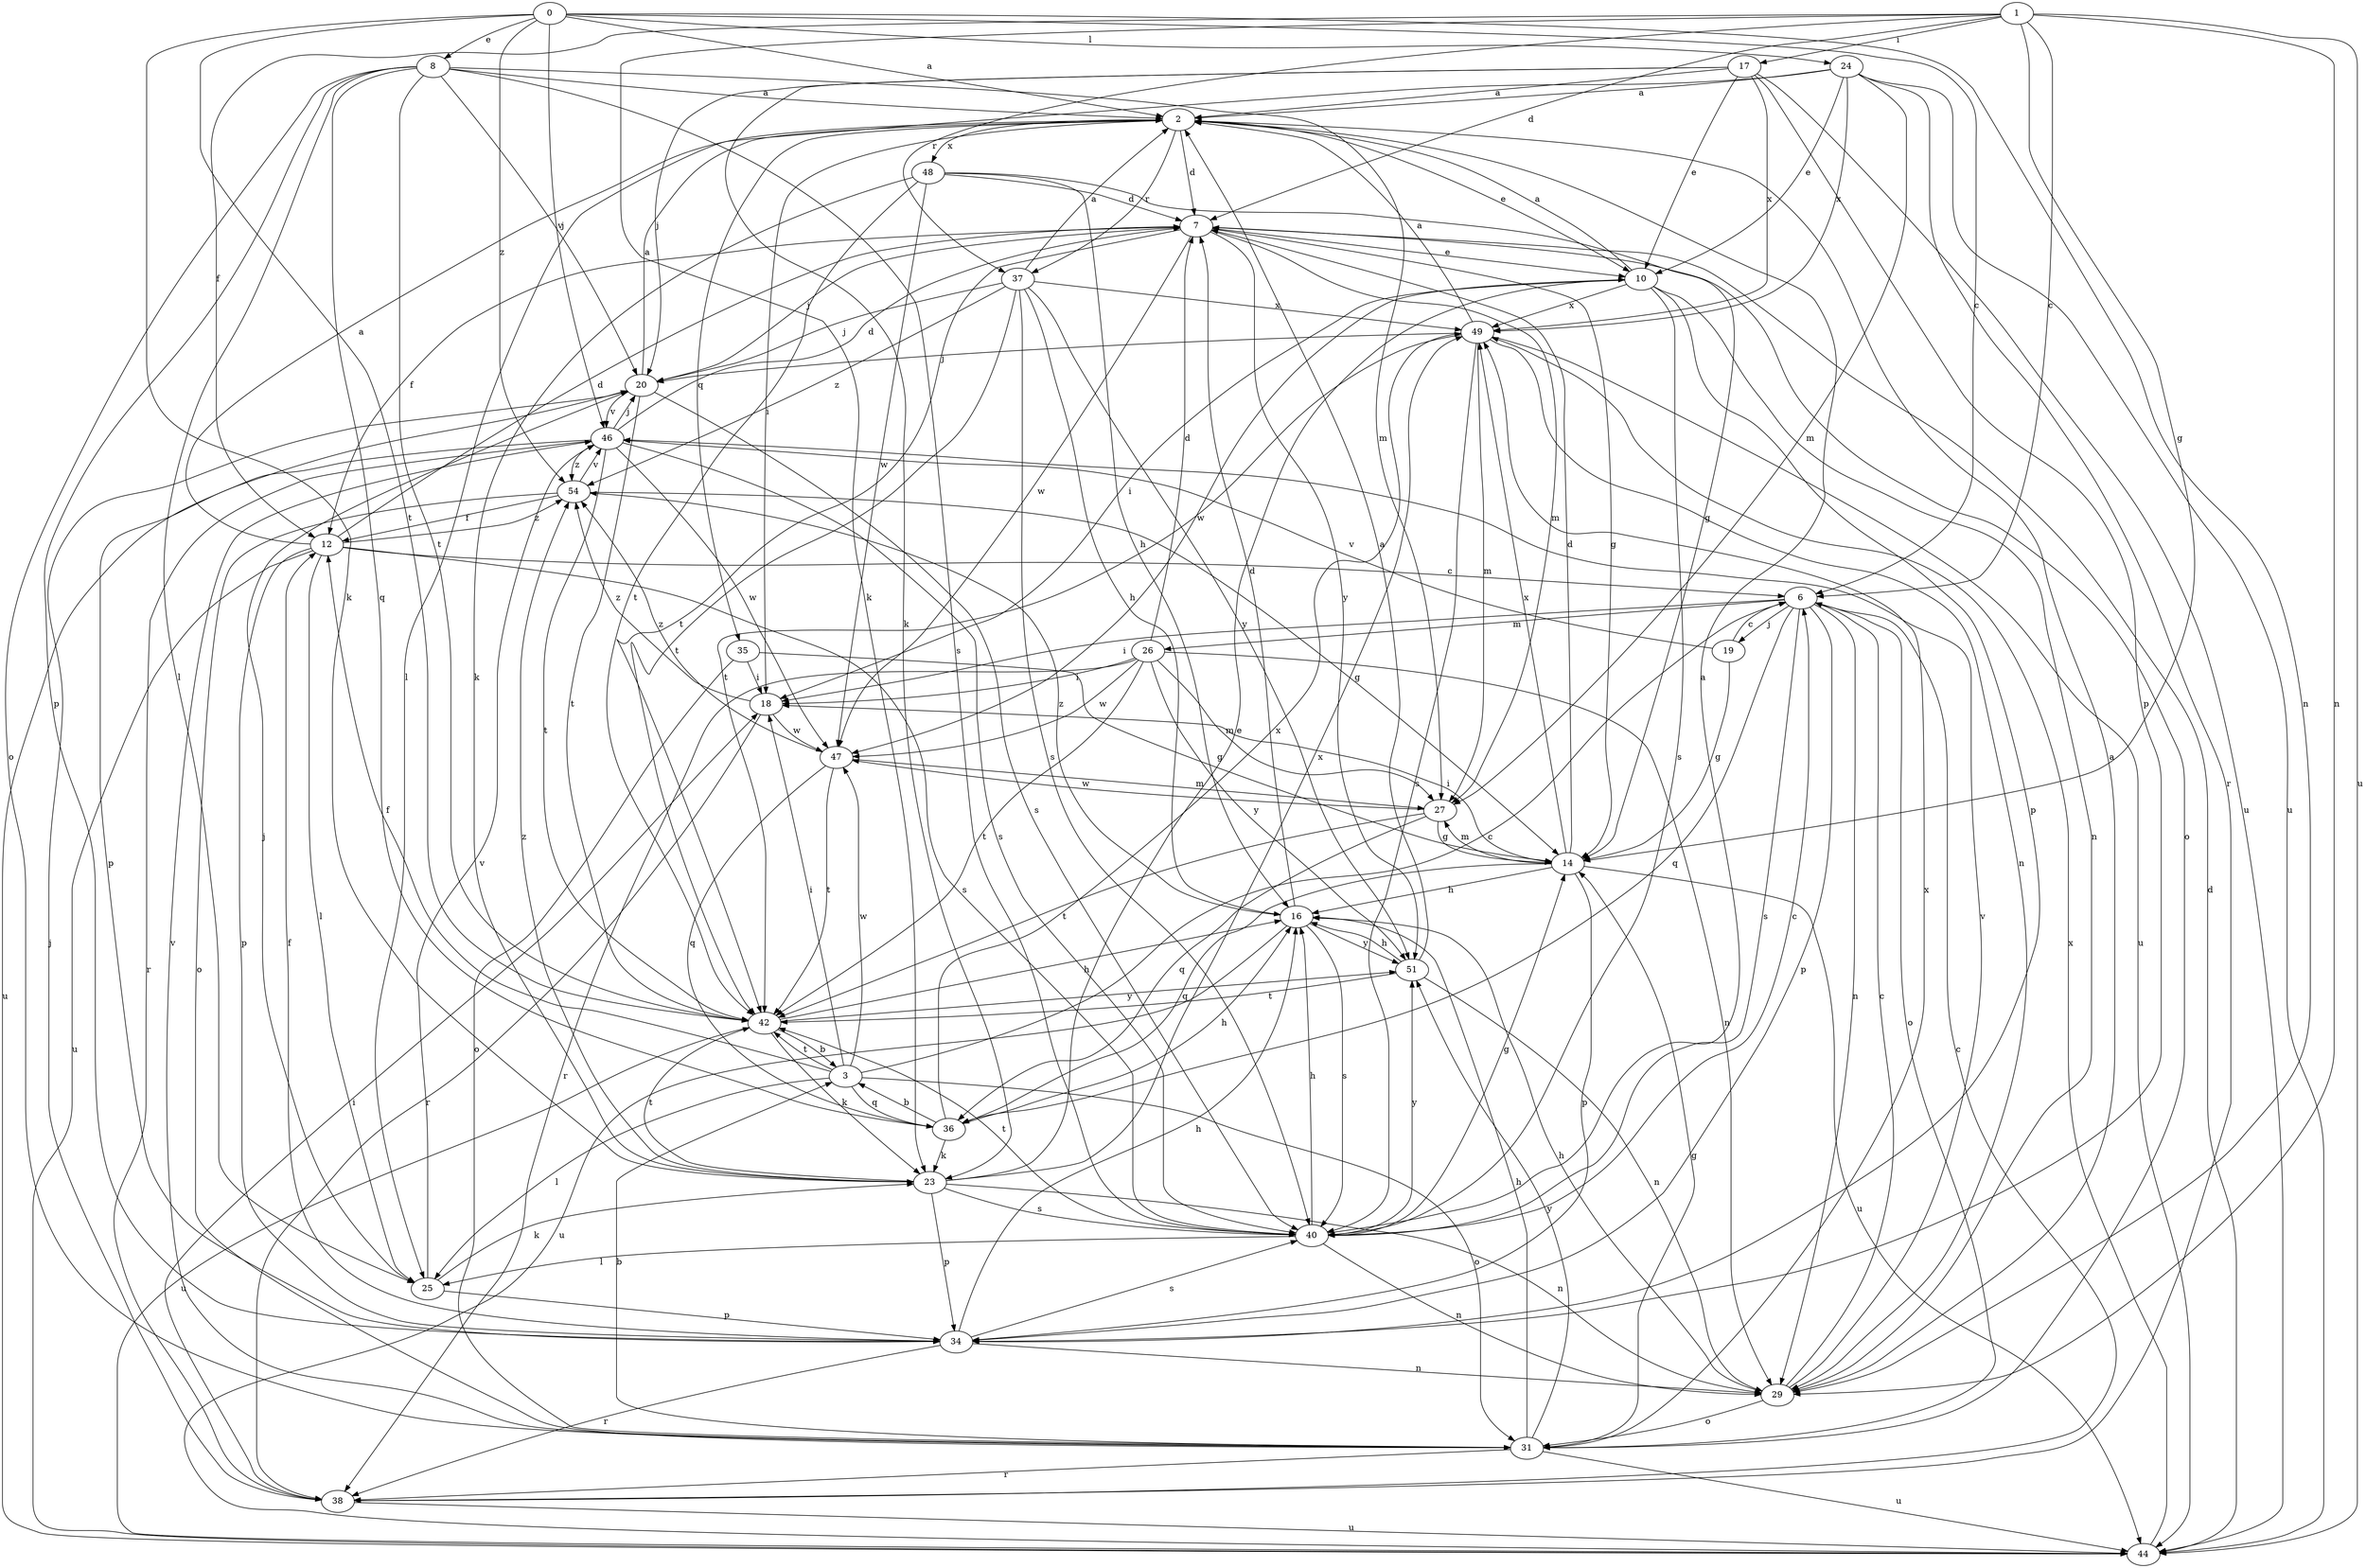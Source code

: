 strict digraph  {
0;
1;
2;
3;
6;
7;
8;
10;
12;
14;
16;
17;
18;
19;
20;
23;
24;
25;
26;
27;
29;
31;
34;
35;
36;
37;
38;
40;
42;
44;
46;
47;
48;
49;
51;
54;
0 -> 2  [label=a];
0 -> 6  [label=c];
0 -> 8  [label=e];
0 -> 23  [label=k];
0 -> 24  [label=l];
0 -> 29  [label=n];
0 -> 42  [label=t];
0 -> 46  [label=v];
0 -> 54  [label=z];
1 -> 6  [label=c];
1 -> 7  [label=d];
1 -> 12  [label=f];
1 -> 14  [label=g];
1 -> 17  [label=i];
1 -> 23  [label=k];
1 -> 29  [label=n];
1 -> 37  [label=r];
1 -> 44  [label=u];
2 -> 7  [label=d];
2 -> 10  [label=e];
2 -> 18  [label=i];
2 -> 35  [label=q];
2 -> 37  [label=r];
2 -> 48  [label=x];
3 -> 6  [label=c];
3 -> 12  [label=f];
3 -> 18  [label=i];
3 -> 25  [label=l];
3 -> 31  [label=o];
3 -> 36  [label=q];
3 -> 42  [label=t];
3 -> 47  [label=w];
6 -> 18  [label=i];
6 -> 19  [label=j];
6 -> 26  [label=m];
6 -> 29  [label=n];
6 -> 31  [label=o];
6 -> 34  [label=p];
6 -> 36  [label=q];
6 -> 40  [label=s];
7 -> 10  [label=e];
7 -> 12  [label=f];
7 -> 14  [label=g];
7 -> 20  [label=j];
7 -> 27  [label=m];
7 -> 31  [label=o];
7 -> 42  [label=t];
7 -> 47  [label=w];
7 -> 51  [label=y];
8 -> 2  [label=a];
8 -> 20  [label=j];
8 -> 25  [label=l];
8 -> 27  [label=m];
8 -> 31  [label=o];
8 -> 34  [label=p];
8 -> 36  [label=q];
8 -> 40  [label=s];
8 -> 42  [label=t];
10 -> 2  [label=a];
10 -> 18  [label=i];
10 -> 29  [label=n];
10 -> 34  [label=p];
10 -> 40  [label=s];
10 -> 47  [label=w];
10 -> 49  [label=x];
12 -> 2  [label=a];
12 -> 6  [label=c];
12 -> 7  [label=d];
12 -> 25  [label=l];
12 -> 34  [label=p];
12 -> 40  [label=s];
12 -> 44  [label=u];
12 -> 54  [label=z];
14 -> 7  [label=d];
14 -> 16  [label=h];
14 -> 18  [label=i];
14 -> 27  [label=m];
14 -> 34  [label=p];
14 -> 36  [label=q];
14 -> 44  [label=u];
14 -> 49  [label=x];
16 -> 7  [label=d];
16 -> 40  [label=s];
16 -> 44  [label=u];
16 -> 51  [label=y];
16 -> 54  [label=z];
17 -> 2  [label=a];
17 -> 10  [label=e];
17 -> 20  [label=j];
17 -> 23  [label=k];
17 -> 34  [label=p];
17 -> 44  [label=u];
17 -> 49  [label=x];
18 -> 38  [label=r];
18 -> 47  [label=w];
18 -> 54  [label=z];
19 -> 6  [label=c];
19 -> 14  [label=g];
19 -> 46  [label=v];
20 -> 2  [label=a];
20 -> 34  [label=p];
20 -> 40  [label=s];
20 -> 42  [label=t];
20 -> 46  [label=v];
23 -> 10  [label=e];
23 -> 29  [label=n];
23 -> 34  [label=p];
23 -> 40  [label=s];
23 -> 42  [label=t];
23 -> 49  [label=x];
23 -> 54  [label=z];
24 -> 2  [label=a];
24 -> 10  [label=e];
24 -> 25  [label=l];
24 -> 27  [label=m];
24 -> 38  [label=r];
24 -> 44  [label=u];
24 -> 49  [label=x];
25 -> 20  [label=j];
25 -> 23  [label=k];
25 -> 34  [label=p];
25 -> 46  [label=v];
26 -> 7  [label=d];
26 -> 18  [label=i];
26 -> 27  [label=m];
26 -> 29  [label=n];
26 -> 38  [label=r];
26 -> 42  [label=t];
26 -> 47  [label=w];
26 -> 51  [label=y];
27 -> 14  [label=g];
27 -> 36  [label=q];
27 -> 42  [label=t];
27 -> 47  [label=w];
29 -> 2  [label=a];
29 -> 6  [label=c];
29 -> 16  [label=h];
29 -> 31  [label=o];
29 -> 46  [label=v];
31 -> 3  [label=b];
31 -> 14  [label=g];
31 -> 16  [label=h];
31 -> 38  [label=r];
31 -> 44  [label=u];
31 -> 46  [label=v];
31 -> 49  [label=x];
31 -> 51  [label=y];
34 -> 12  [label=f];
34 -> 16  [label=h];
34 -> 29  [label=n];
34 -> 38  [label=r];
34 -> 40  [label=s];
35 -> 14  [label=g];
35 -> 18  [label=i];
35 -> 31  [label=o];
36 -> 3  [label=b];
36 -> 16  [label=h];
36 -> 23  [label=k];
36 -> 49  [label=x];
37 -> 2  [label=a];
37 -> 16  [label=h];
37 -> 20  [label=j];
37 -> 40  [label=s];
37 -> 42  [label=t];
37 -> 49  [label=x];
37 -> 51  [label=y];
37 -> 54  [label=z];
38 -> 6  [label=c];
38 -> 18  [label=i];
38 -> 20  [label=j];
38 -> 44  [label=u];
40 -> 2  [label=a];
40 -> 6  [label=c];
40 -> 14  [label=g];
40 -> 16  [label=h];
40 -> 25  [label=l];
40 -> 29  [label=n];
40 -> 42  [label=t];
40 -> 51  [label=y];
42 -> 3  [label=b];
42 -> 16  [label=h];
42 -> 23  [label=k];
42 -> 44  [label=u];
42 -> 51  [label=y];
44 -> 7  [label=d];
44 -> 49  [label=x];
46 -> 7  [label=d];
46 -> 20  [label=j];
46 -> 38  [label=r];
46 -> 40  [label=s];
46 -> 42  [label=t];
46 -> 44  [label=u];
46 -> 47  [label=w];
46 -> 54  [label=z];
47 -> 27  [label=m];
47 -> 36  [label=q];
47 -> 42  [label=t];
47 -> 54  [label=z];
48 -> 7  [label=d];
48 -> 14  [label=g];
48 -> 16  [label=h];
48 -> 23  [label=k];
48 -> 42  [label=t];
48 -> 47  [label=w];
49 -> 2  [label=a];
49 -> 20  [label=j];
49 -> 27  [label=m];
49 -> 29  [label=n];
49 -> 40  [label=s];
49 -> 42  [label=t];
49 -> 44  [label=u];
51 -> 2  [label=a];
51 -> 16  [label=h];
51 -> 29  [label=n];
51 -> 42  [label=t];
54 -> 12  [label=f];
54 -> 14  [label=g];
54 -> 31  [label=o];
54 -> 46  [label=v];
}
